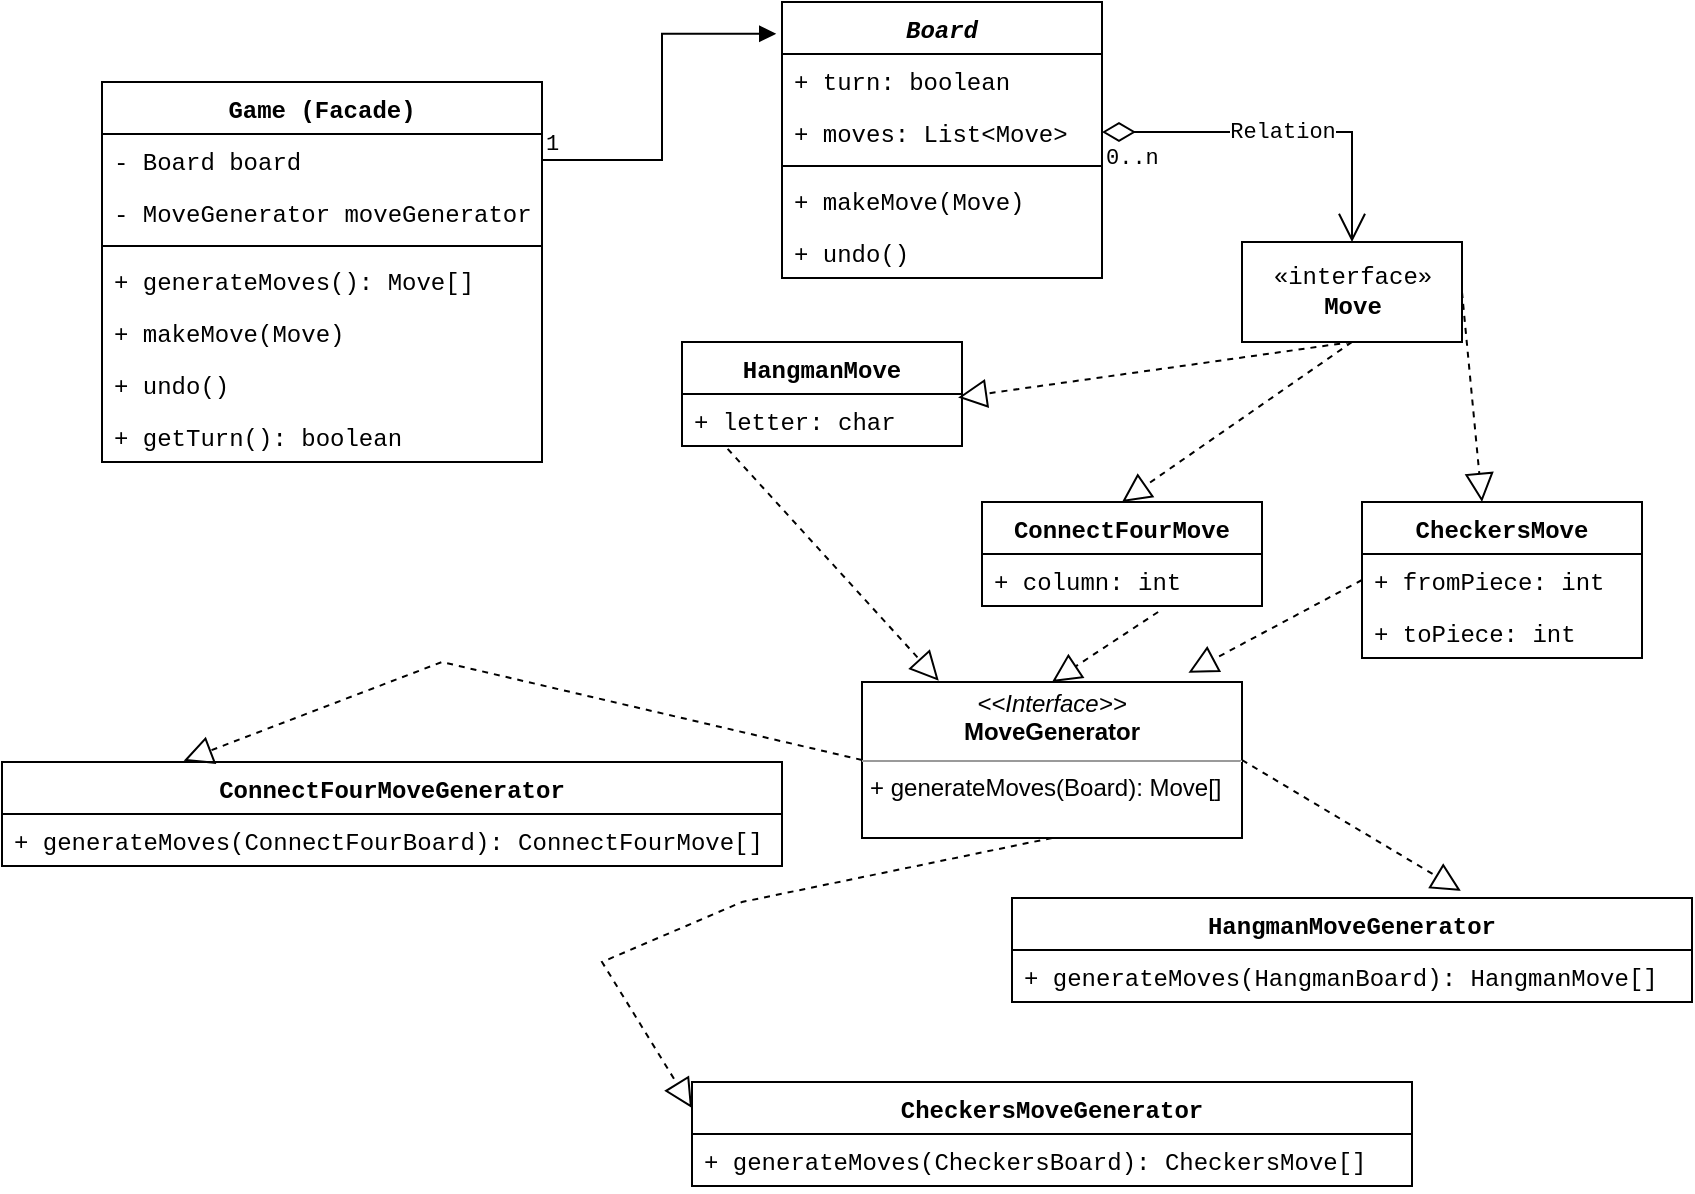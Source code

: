 <mxfile version="20.5.3" type="github">
  <diagram id="h_nkCJeNbxuBH3u3GuZV" name="Page-1">
    <mxGraphModel dx="1888" dy="571" grid="1" gridSize="10" guides="1" tooltips="1" connect="1" arrows="1" fold="1" page="1" pageScale="1" pageWidth="850" pageHeight="1100" math="0" shadow="0">
      <root>
        <mxCell id="0" />
        <mxCell id="1" parent="0" />
        <mxCell id="tKDoVAYZ7wEW3-KZ-8f7-16" value="Game (Facade)" style="swimlane;fontStyle=1;align=center;verticalAlign=top;childLayout=stackLayout;horizontal=1;startSize=26;horizontalStack=0;resizeParent=1;resizeParentMax=0;resizeLast=0;collapsible=1;marginBottom=0;fontFamily=Courier New;" parent="1" vertex="1">
          <mxGeometry x="40" y="90" width="220" height="190" as="geometry" />
        </mxCell>
        <mxCell id="tKDoVAYZ7wEW3-KZ-8f7-20" value="- Board board" style="text;strokeColor=none;fillColor=none;align=left;verticalAlign=top;spacingLeft=4;spacingRight=4;overflow=hidden;rotatable=0;points=[[0,0.5],[1,0.5]];portConstraint=eastwest;fontFamily=Courier New;" parent="tKDoVAYZ7wEW3-KZ-8f7-16" vertex="1">
          <mxGeometry y="26" width="220" height="26" as="geometry" />
        </mxCell>
        <mxCell id="tKDoVAYZ7wEW3-KZ-8f7-28" value="- MoveGenerator moveGenerator" style="text;strokeColor=none;fillColor=none;align=left;verticalAlign=top;spacingLeft=4;spacingRight=4;overflow=hidden;rotatable=0;points=[[0,0.5],[1,0.5]];portConstraint=eastwest;fontFamily=Courier New;" parent="tKDoVAYZ7wEW3-KZ-8f7-16" vertex="1">
          <mxGeometry y="52" width="220" height="26" as="geometry" />
        </mxCell>
        <mxCell id="tKDoVAYZ7wEW3-KZ-8f7-18" value="" style="line;strokeWidth=1;fillColor=none;align=left;verticalAlign=middle;spacingTop=-1;spacingLeft=3;spacingRight=3;rotatable=0;labelPosition=right;points=[];portConstraint=eastwest;strokeColor=inherit;fontFamily=Courier New;" parent="tKDoVAYZ7wEW3-KZ-8f7-16" vertex="1">
          <mxGeometry y="78" width="220" height="8" as="geometry" />
        </mxCell>
        <mxCell id="tKDoVAYZ7wEW3-KZ-8f7-19" value="+ generateMoves(): Move[]" style="text;strokeColor=none;fillColor=none;align=left;verticalAlign=top;spacingLeft=4;spacingRight=4;overflow=hidden;rotatable=0;points=[[0,0.5],[1,0.5]];portConstraint=eastwest;fontFamily=Courier New;" parent="tKDoVAYZ7wEW3-KZ-8f7-16" vertex="1">
          <mxGeometry y="86" width="220" height="26" as="geometry" />
        </mxCell>
        <mxCell id="tKDoVAYZ7wEW3-KZ-8f7-21" value="+ makeMove(Move)" style="text;strokeColor=none;fillColor=none;align=left;verticalAlign=top;spacingLeft=4;spacingRight=4;overflow=hidden;rotatable=0;points=[[0,0.5],[1,0.5]];portConstraint=eastwest;fontFamily=Courier New;" parent="tKDoVAYZ7wEW3-KZ-8f7-16" vertex="1">
          <mxGeometry y="112" width="220" height="26" as="geometry" />
        </mxCell>
        <mxCell id="tKDoVAYZ7wEW3-KZ-8f7-22" value="+ undo()" style="text;strokeColor=none;fillColor=none;align=left;verticalAlign=top;spacingLeft=4;spacingRight=4;overflow=hidden;rotatable=0;points=[[0,0.5],[1,0.5]];portConstraint=eastwest;fontFamily=Courier New;" parent="tKDoVAYZ7wEW3-KZ-8f7-16" vertex="1">
          <mxGeometry y="138" width="220" height="26" as="geometry" />
        </mxCell>
        <mxCell id="tKDoVAYZ7wEW3-KZ-8f7-37" value="+ getTurn(): boolean" style="text;strokeColor=none;fillColor=none;align=left;verticalAlign=top;spacingLeft=4;spacingRight=4;overflow=hidden;rotatable=0;points=[[0,0.5],[1,0.5]];portConstraint=eastwest;fontFamily=Courier New;" parent="tKDoVAYZ7wEW3-KZ-8f7-16" vertex="1">
          <mxGeometry y="164" width="220" height="26" as="geometry" />
        </mxCell>
        <mxCell id="tKDoVAYZ7wEW3-KZ-8f7-39" value="ConnectFourMove" style="swimlane;fontStyle=1;childLayout=stackLayout;horizontal=1;startSize=26;fillColor=none;horizontalStack=0;resizeParent=1;resizeParentMax=0;resizeLast=0;collapsible=1;marginBottom=0;fontFamily=Courier New;" parent="1" vertex="1">
          <mxGeometry x="480" y="300" width="140" height="52" as="geometry" />
        </mxCell>
        <mxCell id="tKDoVAYZ7wEW3-KZ-8f7-40" value="+ column: int" style="text;strokeColor=none;fillColor=none;align=left;verticalAlign=top;spacingLeft=4;spacingRight=4;overflow=hidden;rotatable=0;points=[[0,0.5],[1,0.5]];portConstraint=eastwest;fontFamily=Courier New;" parent="tKDoVAYZ7wEW3-KZ-8f7-39" vertex="1">
          <mxGeometry y="26" width="140" height="26" as="geometry" />
        </mxCell>
        <mxCell id="tKDoVAYZ7wEW3-KZ-8f7-43" value="HangmanMove" style="swimlane;fontStyle=1;childLayout=stackLayout;horizontal=1;startSize=26;fillColor=none;horizontalStack=0;resizeParent=1;resizeParentMax=0;resizeLast=0;collapsible=1;marginBottom=0;fontFamily=Courier New;" parent="1" vertex="1">
          <mxGeometry x="330" y="220" width="140" height="52" as="geometry" />
        </mxCell>
        <mxCell id="tKDoVAYZ7wEW3-KZ-8f7-44" value="+ letter: char" style="text;strokeColor=none;fillColor=none;align=left;verticalAlign=top;spacingLeft=4;spacingRight=4;overflow=hidden;rotatable=0;points=[[0,0.5],[1,0.5]];portConstraint=eastwest;fontFamily=Courier New;" parent="tKDoVAYZ7wEW3-KZ-8f7-43" vertex="1">
          <mxGeometry y="26" width="140" height="26" as="geometry" />
        </mxCell>
        <mxCell id="tKDoVAYZ7wEW3-KZ-8f7-47" value="CheckersMove" style="swimlane;fontStyle=1;childLayout=stackLayout;horizontal=1;startSize=26;fillColor=none;horizontalStack=0;resizeParent=1;resizeParentMax=0;resizeLast=0;collapsible=1;marginBottom=0;fontFamily=Courier New;" parent="1" vertex="1">
          <mxGeometry x="670" y="300" width="140" height="78" as="geometry" />
        </mxCell>
        <mxCell id="tKDoVAYZ7wEW3-KZ-8f7-48" value="+ fromPiece: int" style="text;strokeColor=none;fillColor=none;align=left;verticalAlign=top;spacingLeft=4;spacingRight=4;overflow=hidden;rotatable=0;points=[[0,0.5],[1,0.5]];portConstraint=eastwest;fontFamily=Courier New;" parent="tKDoVAYZ7wEW3-KZ-8f7-47" vertex="1">
          <mxGeometry y="26" width="140" height="26" as="geometry" />
        </mxCell>
        <mxCell id="tKDoVAYZ7wEW3-KZ-8f7-49" value="+ toPiece: int" style="text;strokeColor=none;fillColor=none;align=left;verticalAlign=top;spacingLeft=4;spacingRight=4;overflow=hidden;rotatable=0;points=[[0,0.5],[1,0.5]];portConstraint=eastwest;fontFamily=Courier New;" parent="tKDoVAYZ7wEW3-KZ-8f7-47" vertex="1">
          <mxGeometry y="52" width="140" height="26" as="geometry" />
        </mxCell>
        <mxCell id="tKDoVAYZ7wEW3-KZ-8f7-51" value="«interface»&lt;br&gt;&lt;b&gt;Move&lt;/b&gt;" style="html=1;fontFamily=Courier New;" parent="1" vertex="1">
          <mxGeometry x="610" y="170" width="110" height="50" as="geometry" />
        </mxCell>
        <mxCell id="tKDoVAYZ7wEW3-KZ-8f7-52" value="" style="endArrow=block;dashed=1;endFill=0;endSize=12;html=1;rounded=0;fontFamily=Courier New;entryX=0.5;entryY=0;entryDx=0;entryDy=0;exitX=0.5;exitY=1;exitDx=0;exitDy=0;" parent="1" source="tKDoVAYZ7wEW3-KZ-8f7-51" target="tKDoVAYZ7wEW3-KZ-8f7-39" edge="1">
          <mxGeometry width="160" relative="1" as="geometry">
            <mxPoint x="450" y="400" as="sourcePoint" />
            <mxPoint x="610" y="400" as="targetPoint" />
          </mxGeometry>
        </mxCell>
        <mxCell id="tKDoVAYZ7wEW3-KZ-8f7-53" value="" style="endArrow=block;dashed=1;endFill=0;endSize=12;html=1;rounded=0;fontFamily=Courier New;exitX=1;exitY=0.5;exitDx=0;exitDy=0;" parent="1" source="tKDoVAYZ7wEW3-KZ-8f7-51" edge="1">
          <mxGeometry width="160" relative="1" as="geometry">
            <mxPoint x="635" y="440" as="sourcePoint" />
            <mxPoint x="730" y="300" as="targetPoint" />
          </mxGeometry>
        </mxCell>
        <mxCell id="tKDoVAYZ7wEW3-KZ-8f7-54" value="" style="endArrow=block;dashed=1;endFill=0;endSize=12;html=1;rounded=0;fontFamily=Courier New;exitX=0.5;exitY=1;exitDx=0;exitDy=0;entryX=0.986;entryY=0.069;entryDx=0;entryDy=0;entryPerimeter=0;" parent="1" source="tKDoVAYZ7wEW3-KZ-8f7-51" target="tKDoVAYZ7wEW3-KZ-8f7-44" edge="1">
          <mxGeometry width="160" relative="1" as="geometry">
            <mxPoint x="450" y="400" as="sourcePoint" />
            <mxPoint x="610" y="400" as="targetPoint" />
          </mxGeometry>
        </mxCell>
        <mxCell id="tKDoVAYZ7wEW3-KZ-8f7-55" value="Board" style="swimlane;fontStyle=3;align=center;verticalAlign=top;childLayout=stackLayout;horizontal=1;startSize=26;horizontalStack=0;resizeParent=1;resizeParentMax=0;resizeLast=0;collapsible=1;marginBottom=0;fontFamily=Courier New;" parent="1" vertex="1">
          <mxGeometry x="380" y="50" width="160" height="138" as="geometry" />
        </mxCell>
        <mxCell id="tKDoVAYZ7wEW3-KZ-8f7-60" value="+ turn: boolean" style="text;strokeColor=none;fillColor=none;align=left;verticalAlign=top;spacingLeft=4;spacingRight=4;overflow=hidden;rotatable=0;points=[[0,0.5],[1,0.5]];portConstraint=eastwest;fontFamily=Courier New;" parent="tKDoVAYZ7wEW3-KZ-8f7-55" vertex="1">
          <mxGeometry y="26" width="160" height="26" as="geometry" />
        </mxCell>
        <mxCell id="tKDoVAYZ7wEW3-KZ-8f7-61" value="+ moves: List&lt;Move&gt;" style="text;strokeColor=none;fillColor=none;align=left;verticalAlign=top;spacingLeft=4;spacingRight=4;overflow=hidden;rotatable=0;points=[[0,0.5],[1,0.5]];portConstraint=eastwest;fontFamily=Courier New;" parent="tKDoVAYZ7wEW3-KZ-8f7-55" vertex="1">
          <mxGeometry y="52" width="160" height="26" as="geometry" />
        </mxCell>
        <mxCell id="tKDoVAYZ7wEW3-KZ-8f7-57" value="" style="line;strokeWidth=1;fillColor=none;align=left;verticalAlign=middle;spacingTop=-1;spacingLeft=3;spacingRight=3;rotatable=0;labelPosition=right;points=[];portConstraint=eastwest;strokeColor=inherit;fontFamily=Courier New;" parent="tKDoVAYZ7wEW3-KZ-8f7-55" vertex="1">
          <mxGeometry y="78" width="160" height="8" as="geometry" />
        </mxCell>
        <mxCell id="tKDoVAYZ7wEW3-KZ-8f7-58" value="+ makeMove(Move)" style="text;strokeColor=none;fillColor=none;align=left;verticalAlign=top;spacingLeft=4;spacingRight=4;overflow=hidden;rotatable=0;points=[[0,0.5],[1,0.5]];portConstraint=eastwest;fontFamily=Courier New;" parent="tKDoVAYZ7wEW3-KZ-8f7-55" vertex="1">
          <mxGeometry y="86" width="160" height="26" as="geometry" />
        </mxCell>
        <mxCell id="tKDoVAYZ7wEW3-KZ-8f7-59" value="+ undo()" style="text;strokeColor=none;fillColor=none;align=left;verticalAlign=top;spacingLeft=4;spacingRight=4;overflow=hidden;rotatable=0;points=[[0,0.5],[1,0.5]];portConstraint=eastwest;fontFamily=Courier New;" parent="tKDoVAYZ7wEW3-KZ-8f7-55" vertex="1">
          <mxGeometry y="112" width="160" height="26" as="geometry" />
        </mxCell>
        <mxCell id="tKDoVAYZ7wEW3-KZ-8f7-62" value="Relation" style="endArrow=open;html=1;endSize=12;startArrow=diamondThin;startSize=14;startFill=0;edgeStyle=orthogonalEdgeStyle;rounded=0;fontFamily=Courier New;entryX=0.5;entryY=0;entryDx=0;entryDy=0;" parent="1" source="tKDoVAYZ7wEW3-KZ-8f7-61" target="tKDoVAYZ7wEW3-KZ-8f7-51" edge="1">
          <mxGeometry relative="1" as="geometry">
            <mxPoint x="600" y="310" as="sourcePoint" />
            <mxPoint x="600" y="340" as="targetPoint" />
          </mxGeometry>
        </mxCell>
        <mxCell id="tKDoVAYZ7wEW3-KZ-8f7-63" value="0..n" style="edgeLabel;resizable=0;html=1;align=left;verticalAlign=top;fontFamily=Courier New;" parent="tKDoVAYZ7wEW3-KZ-8f7-62" connectable="0" vertex="1">
          <mxGeometry x="-1" relative="1" as="geometry" />
        </mxCell>
        <mxCell id="tKDoVAYZ7wEW3-KZ-8f7-69" value="CheckersMoveGenerator" style="swimlane;fontStyle=1;childLayout=stackLayout;horizontal=1;startSize=26;fillColor=none;horizontalStack=0;resizeParent=1;resizeParentMax=0;resizeLast=0;collapsible=1;marginBottom=0;fontFamily=Courier New;" parent="1" vertex="1">
          <mxGeometry x="335" y="590" width="360" height="52" as="geometry" />
        </mxCell>
        <mxCell id="tKDoVAYZ7wEW3-KZ-8f7-70" value="+ generateMoves(CheckersBoard): CheckersMove[]" style="text;strokeColor=none;fillColor=none;align=left;verticalAlign=top;spacingLeft=4;spacingRight=4;overflow=hidden;rotatable=0;points=[[0,0.5],[1,0.5]];portConstraint=eastwest;fontFamily=Courier New;" parent="tKDoVAYZ7wEW3-KZ-8f7-69" vertex="1">
          <mxGeometry y="26" width="360" height="26" as="geometry" />
        </mxCell>
        <mxCell id="tKDoVAYZ7wEW3-KZ-8f7-74" value="&lt;p style=&quot;margin:0px;margin-top:4px;text-align:center;&quot;&gt;&lt;i&gt;&amp;lt;&amp;lt;Interface&amp;gt;&amp;gt;&lt;/i&gt;&lt;br&gt;&lt;b&gt;MoveGenerator&lt;/b&gt;&lt;/p&gt;&lt;hr size=&quot;1&quot;&gt;&lt;p style=&quot;margin:0px;margin-left:4px;&quot;&gt;+ generateMoves(Board): Move[]&lt;/p&gt;" style="verticalAlign=top;align=left;overflow=fill;fontSize=12;fontFamily=Helvetica;html=1;" parent="1" vertex="1">
          <mxGeometry x="420" y="390" width="190" height="78" as="geometry" />
        </mxCell>
        <mxCell id="tKDoVAYZ7wEW3-KZ-8f7-75" value="HangmanMoveGenerator" style="swimlane;fontStyle=1;childLayout=stackLayout;horizontal=1;startSize=26;fillColor=none;horizontalStack=0;resizeParent=1;resizeParentMax=0;resizeLast=0;collapsible=1;marginBottom=0;fontFamily=Courier New;" parent="1" vertex="1">
          <mxGeometry x="495" y="498" width="340" height="52" as="geometry" />
        </mxCell>
        <mxCell id="tKDoVAYZ7wEW3-KZ-8f7-76" value="+ generateMoves(HangmanBoard): HangmanMove[]" style="text;strokeColor=none;fillColor=none;align=left;verticalAlign=top;spacingLeft=4;spacingRight=4;overflow=hidden;rotatable=0;points=[[0,0.5],[1,0.5]];portConstraint=eastwest;fontFamily=Courier New;" parent="tKDoVAYZ7wEW3-KZ-8f7-75" vertex="1">
          <mxGeometry y="26" width="340" height="26" as="geometry" />
        </mxCell>
        <mxCell id="tKDoVAYZ7wEW3-KZ-8f7-78" value="ConnectFourMoveGenerator" style="swimlane;fontStyle=1;childLayout=stackLayout;horizontal=1;startSize=26;fillColor=none;horizontalStack=0;resizeParent=1;resizeParentMax=0;resizeLast=0;collapsible=1;marginBottom=0;fontFamily=Courier New;" parent="1" vertex="1">
          <mxGeometry x="-10" y="430" width="390" height="52" as="geometry" />
        </mxCell>
        <mxCell id="tKDoVAYZ7wEW3-KZ-8f7-79" value="+ generateMoves(ConnectFourBoard): ConnectFourMove[]" style="text;strokeColor=none;fillColor=none;align=left;verticalAlign=top;spacingLeft=4;spacingRight=4;overflow=hidden;rotatable=0;points=[[0,0.5],[1,0.5]];portConstraint=eastwest;fontFamily=Courier New;" parent="tKDoVAYZ7wEW3-KZ-8f7-78" vertex="1">
          <mxGeometry y="26" width="390" height="26" as="geometry" />
        </mxCell>
        <mxCell id="tKDoVAYZ7wEW3-KZ-8f7-80" value="" style="endArrow=block;dashed=1;endFill=0;endSize=12;html=1;rounded=0;fontFamily=Courier New;exitX=1;exitY=0.5;exitDx=0;exitDy=0;entryX=0.66;entryY=-0.069;entryDx=0;entryDy=0;entryPerimeter=0;" parent="1" source="tKDoVAYZ7wEW3-KZ-8f7-74" target="tKDoVAYZ7wEW3-KZ-8f7-75" edge="1">
          <mxGeometry width="160" relative="1" as="geometry">
            <mxPoint x="340" y="360" as="sourcePoint" />
            <mxPoint x="500" y="360" as="targetPoint" />
          </mxGeometry>
        </mxCell>
        <mxCell id="tKDoVAYZ7wEW3-KZ-8f7-81" value="" style="endArrow=block;dashed=1;endFill=0;endSize=12;html=1;rounded=0;fontFamily=Courier New;exitX=0.5;exitY=1;exitDx=0;exitDy=0;entryX=0;entryY=0.25;entryDx=0;entryDy=0;" parent="1" source="tKDoVAYZ7wEW3-KZ-8f7-74" target="tKDoVAYZ7wEW3-KZ-8f7-69" edge="1">
          <mxGeometry width="160" relative="1" as="geometry">
            <mxPoint x="340" y="371" as="sourcePoint" />
            <mxPoint x="404.4" y="426.412" as="targetPoint" />
            <Array as="points">
              <mxPoint x="360" y="500" />
              <mxPoint x="290" y="530" />
            </Array>
          </mxGeometry>
        </mxCell>
        <mxCell id="tKDoVAYZ7wEW3-KZ-8f7-82" value="" style="endArrow=block;dashed=1;endFill=0;endSize=12;html=1;rounded=0;fontFamily=Courier New;exitX=0;exitY=0.5;exitDx=0;exitDy=0;entryX=0.233;entryY=-0.012;entryDx=0;entryDy=0;entryPerimeter=0;" parent="1" source="tKDoVAYZ7wEW3-KZ-8f7-74" target="tKDoVAYZ7wEW3-KZ-8f7-78" edge="1">
          <mxGeometry width="160" relative="1" as="geometry">
            <mxPoint x="340" y="360" as="sourcePoint" />
            <mxPoint x="500" y="360" as="targetPoint" />
            <Array as="points">
              <mxPoint x="210" y="380" />
            </Array>
          </mxGeometry>
        </mxCell>
        <mxCell id="tKDoVAYZ7wEW3-KZ-8f7-85" value="" style="endArrow=block;endFill=1;html=1;edgeStyle=orthogonalEdgeStyle;align=left;verticalAlign=top;rounded=0;fontFamily=Courier New;exitX=1;exitY=0.5;exitDx=0;exitDy=0;entryX=-0.018;entryY=0.115;entryDx=0;entryDy=0;entryPerimeter=0;" parent="1" source="tKDoVAYZ7wEW3-KZ-8f7-20" target="tKDoVAYZ7wEW3-KZ-8f7-55" edge="1">
          <mxGeometry x="-1" relative="1" as="geometry">
            <mxPoint x="340" y="360" as="sourcePoint" />
            <mxPoint x="500" y="360" as="targetPoint" />
          </mxGeometry>
        </mxCell>
        <mxCell id="tKDoVAYZ7wEW3-KZ-8f7-86" value="1" style="edgeLabel;resizable=0;html=1;align=left;verticalAlign=bottom;fontFamily=Courier New;" parent="tKDoVAYZ7wEW3-KZ-8f7-85" connectable="0" vertex="1">
          <mxGeometry x="-1" relative="1" as="geometry" />
        </mxCell>
        <mxCell id="sy6OB67JD46rIxx9kL_R-3" value="" style="endArrow=block;dashed=1;endFill=0;endSize=12;html=1;rounded=0;exitX=0.163;exitY=1.054;exitDx=0;exitDy=0;exitPerimeter=0;entryX=0.202;entryY=-0.008;entryDx=0;entryDy=0;entryPerimeter=0;" edge="1" parent="1" source="tKDoVAYZ7wEW3-KZ-8f7-44" target="tKDoVAYZ7wEW3-KZ-8f7-74">
          <mxGeometry width="160" relative="1" as="geometry">
            <mxPoint x="370" y="370" as="sourcePoint" />
            <mxPoint x="530" y="370" as="targetPoint" />
          </mxGeometry>
        </mxCell>
        <mxCell id="sy6OB67JD46rIxx9kL_R-4" value="" style="endArrow=block;dashed=1;endFill=0;endSize=12;html=1;rounded=0;exitX=0.629;exitY=1.115;exitDx=0;exitDy=0;exitPerimeter=0;entryX=0.5;entryY=0;entryDx=0;entryDy=0;" edge="1" parent="1" source="tKDoVAYZ7wEW3-KZ-8f7-40" target="tKDoVAYZ7wEW3-KZ-8f7-74">
          <mxGeometry width="160" relative="1" as="geometry">
            <mxPoint x="370" y="370" as="sourcePoint" />
            <mxPoint x="530" y="370" as="targetPoint" />
          </mxGeometry>
        </mxCell>
        <mxCell id="sy6OB67JD46rIxx9kL_R-5" value="" style="endArrow=block;dashed=1;endFill=0;endSize=12;html=1;rounded=0;exitX=0;exitY=0.5;exitDx=0;exitDy=0;entryX=0.859;entryY=-0.059;entryDx=0;entryDy=0;entryPerimeter=0;" edge="1" parent="1" source="tKDoVAYZ7wEW3-KZ-8f7-48" target="tKDoVAYZ7wEW3-KZ-8f7-74">
          <mxGeometry width="160" relative="1" as="geometry">
            <mxPoint x="370" y="370" as="sourcePoint" />
            <mxPoint x="530" y="370" as="targetPoint" />
          </mxGeometry>
        </mxCell>
      </root>
    </mxGraphModel>
  </diagram>
</mxfile>
